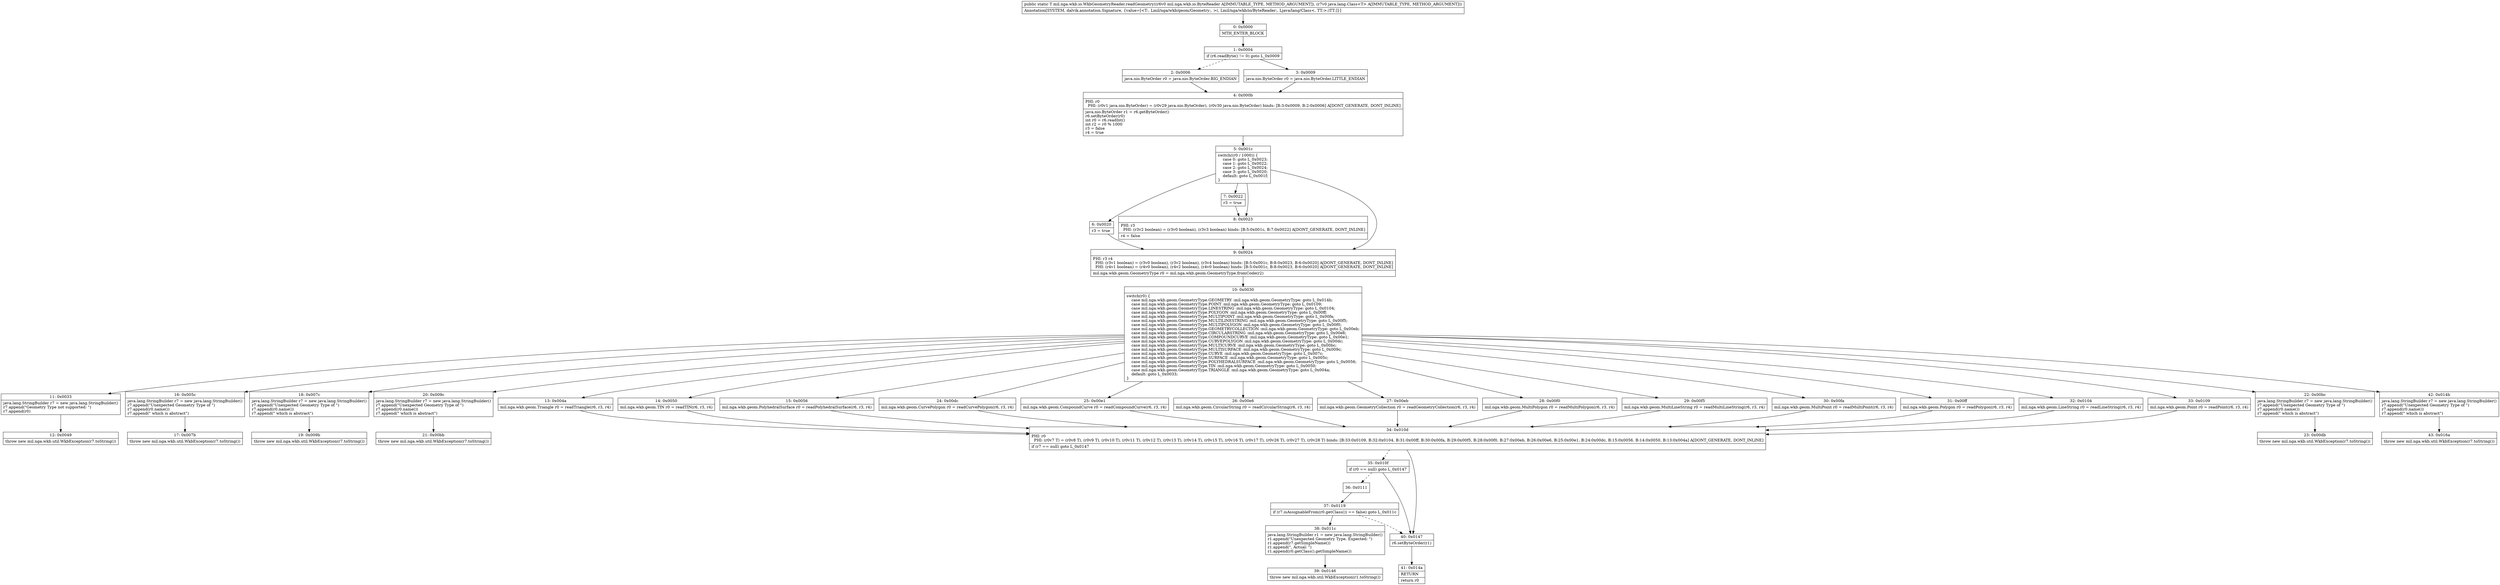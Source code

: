 digraph "CFG formil.nga.wkb.io.WkbGeometryReader.readGeometry(Lmil\/nga\/wkb\/io\/ByteReader;Ljava\/lang\/Class;)Lmil\/nga\/wkb\/geom\/Geometry;" {
Node_0 [shape=record,label="{0\:\ 0x0000|MTH_ENTER_BLOCK\l}"];
Node_1 [shape=record,label="{1\:\ 0x0004|if (r6.readByte() != 0) goto L_0x0009\l}"];
Node_2 [shape=record,label="{2\:\ 0x0006|java.nio.ByteOrder r0 = java.nio.ByteOrder.BIG_ENDIAN\l}"];
Node_3 [shape=record,label="{3\:\ 0x0009|java.nio.ByteOrder r0 = java.nio.ByteOrder.LITTLE_ENDIAN\l}"];
Node_4 [shape=record,label="{4\:\ 0x000b|PHI: r0 \l  PHI: (r0v1 java.nio.ByteOrder) = (r0v29 java.nio.ByteOrder), (r0v30 java.nio.ByteOrder) binds: [B:3:0x0009, B:2:0x0006] A[DONT_GENERATE, DONT_INLINE]\l|java.nio.ByteOrder r1 = r6.getByteOrder()\lr6.setByteOrder(r0)\lint r0 = r6.readInt()\lint r2 = r0 % 1000\lr3 = false\lr4 = true\l}"];
Node_5 [shape=record,label="{5\:\ 0x001c|switch((r0 \/ 1000)) \{\l    case 0: goto L_0x0023;\l    case 1: goto L_0x0022;\l    case 2: goto L_0x0024;\l    case 3: goto L_0x0020;\l    default: goto L_0x001f;\l\}\l}"];
Node_6 [shape=record,label="{6\:\ 0x0020|r3 = true\l}"];
Node_7 [shape=record,label="{7\:\ 0x0022|r3 = true\l}"];
Node_8 [shape=record,label="{8\:\ 0x0023|PHI: r3 \l  PHI: (r3v2 boolean) = (r3v0 boolean), (r3v3 boolean) binds: [B:5:0x001c, B:7:0x0022] A[DONT_GENERATE, DONT_INLINE]\l|r4 = false\l}"];
Node_9 [shape=record,label="{9\:\ 0x0024|PHI: r3 r4 \l  PHI: (r3v1 boolean) = (r3v0 boolean), (r3v2 boolean), (r3v4 boolean) binds: [B:5:0x001c, B:8:0x0023, B:6:0x0020] A[DONT_GENERATE, DONT_INLINE]\l  PHI: (r4v1 boolean) = (r4v0 boolean), (r4v2 boolean), (r4v0 boolean) binds: [B:5:0x001c, B:8:0x0023, B:6:0x0020] A[DONT_GENERATE, DONT_INLINE]\l|mil.nga.wkb.geom.GeometryType r0 = mil.nga.wkb.geom.GeometryType.fromCode(r2)\l}"];
Node_10 [shape=record,label="{10\:\ 0x0030|switch(r0) \{\l    case mil.nga.wkb.geom.GeometryType.GEOMETRY :mil.nga.wkb.geom.GeometryType: goto L_0x014b;\l    case mil.nga.wkb.geom.GeometryType.POINT :mil.nga.wkb.geom.GeometryType: goto L_0x0109;\l    case mil.nga.wkb.geom.GeometryType.LINESTRING :mil.nga.wkb.geom.GeometryType: goto L_0x0104;\l    case mil.nga.wkb.geom.GeometryType.POLYGON :mil.nga.wkb.geom.GeometryType: goto L_0x00ff;\l    case mil.nga.wkb.geom.GeometryType.MULTIPOINT :mil.nga.wkb.geom.GeometryType: goto L_0x00fa;\l    case mil.nga.wkb.geom.GeometryType.MULTILINESTRING :mil.nga.wkb.geom.GeometryType: goto L_0x00f5;\l    case mil.nga.wkb.geom.GeometryType.MULTIPOLYGON :mil.nga.wkb.geom.GeometryType: goto L_0x00f0;\l    case mil.nga.wkb.geom.GeometryType.GEOMETRYCOLLECTION :mil.nga.wkb.geom.GeometryType: goto L_0x00eb;\l    case mil.nga.wkb.geom.GeometryType.CIRCULARSTRING :mil.nga.wkb.geom.GeometryType: goto L_0x00e6;\l    case mil.nga.wkb.geom.GeometryType.COMPOUNDCURVE :mil.nga.wkb.geom.GeometryType: goto L_0x00e1;\l    case mil.nga.wkb.geom.GeometryType.CURVEPOLYGON :mil.nga.wkb.geom.GeometryType: goto L_0x00dc;\l    case mil.nga.wkb.geom.GeometryType.MULTICURVE :mil.nga.wkb.geom.GeometryType: goto L_0x00bc;\l    case mil.nga.wkb.geom.GeometryType.MULTISURFACE :mil.nga.wkb.geom.GeometryType: goto L_0x009c;\l    case mil.nga.wkb.geom.GeometryType.CURVE :mil.nga.wkb.geom.GeometryType: goto L_0x007c;\l    case mil.nga.wkb.geom.GeometryType.SURFACE :mil.nga.wkb.geom.GeometryType: goto L_0x005c;\l    case mil.nga.wkb.geom.GeometryType.POLYHEDRALSURFACE :mil.nga.wkb.geom.GeometryType: goto L_0x0056;\l    case mil.nga.wkb.geom.GeometryType.TIN :mil.nga.wkb.geom.GeometryType: goto L_0x0050;\l    case mil.nga.wkb.geom.GeometryType.TRIANGLE :mil.nga.wkb.geom.GeometryType: goto L_0x004a;\l    default: goto L_0x0033;\l\}\l}"];
Node_11 [shape=record,label="{11\:\ 0x0033|java.lang.StringBuilder r7 = new java.lang.StringBuilder()\lr7.append(\"Geometry Type not supported: \")\lr7.append(r0)\l}"];
Node_12 [shape=record,label="{12\:\ 0x0049|throw new mil.nga.wkb.util.WkbException(r7.toString())\l}"];
Node_13 [shape=record,label="{13\:\ 0x004a|mil.nga.wkb.geom.Triangle r0 = readTriangle(r6, r3, r4)\l}"];
Node_14 [shape=record,label="{14\:\ 0x0050|mil.nga.wkb.geom.TIN r0 = readTIN(r6, r3, r4)\l}"];
Node_15 [shape=record,label="{15\:\ 0x0056|mil.nga.wkb.geom.PolyhedralSurface r0 = readPolyhedralSurface(r6, r3, r4)\l}"];
Node_16 [shape=record,label="{16\:\ 0x005c|java.lang.StringBuilder r7 = new java.lang.StringBuilder()\lr7.append(\"Unexpected Geometry Type of \")\lr7.append(r0.name())\lr7.append(\" which is abstract\")\l}"];
Node_17 [shape=record,label="{17\:\ 0x007b|throw new mil.nga.wkb.util.WkbException(r7.toString())\l}"];
Node_18 [shape=record,label="{18\:\ 0x007c|java.lang.StringBuilder r7 = new java.lang.StringBuilder()\lr7.append(\"Unexpected Geometry Type of \")\lr7.append(r0.name())\lr7.append(\" which is abstract\")\l}"];
Node_19 [shape=record,label="{19\:\ 0x009b|throw new mil.nga.wkb.util.WkbException(r7.toString())\l}"];
Node_20 [shape=record,label="{20\:\ 0x009c|java.lang.StringBuilder r7 = new java.lang.StringBuilder()\lr7.append(\"Unexpected Geometry Type of \")\lr7.append(r0.name())\lr7.append(\" which is abstract\")\l}"];
Node_21 [shape=record,label="{21\:\ 0x00bb|throw new mil.nga.wkb.util.WkbException(r7.toString())\l}"];
Node_22 [shape=record,label="{22\:\ 0x00bc|java.lang.StringBuilder r7 = new java.lang.StringBuilder()\lr7.append(\"Unexpected Geometry Type of \")\lr7.append(r0.name())\lr7.append(\" which is abstract\")\l}"];
Node_23 [shape=record,label="{23\:\ 0x00db|throw new mil.nga.wkb.util.WkbException(r7.toString())\l}"];
Node_24 [shape=record,label="{24\:\ 0x00dc|mil.nga.wkb.geom.CurvePolygon r0 = readCurvePolygon(r6, r3, r4)\l}"];
Node_25 [shape=record,label="{25\:\ 0x00e1|mil.nga.wkb.geom.CompoundCurve r0 = readCompoundCurve(r6, r3, r4)\l}"];
Node_26 [shape=record,label="{26\:\ 0x00e6|mil.nga.wkb.geom.CircularString r0 = readCircularString(r6, r3, r4)\l}"];
Node_27 [shape=record,label="{27\:\ 0x00eb|mil.nga.wkb.geom.GeometryCollection r0 = readGeometryCollection(r6, r3, r4)\l}"];
Node_28 [shape=record,label="{28\:\ 0x00f0|mil.nga.wkb.geom.MultiPolygon r0 = readMultiPolygon(r6, r3, r4)\l}"];
Node_29 [shape=record,label="{29\:\ 0x00f5|mil.nga.wkb.geom.MultiLineString r0 = readMultiLineString(r6, r3, r4)\l}"];
Node_30 [shape=record,label="{30\:\ 0x00fa|mil.nga.wkb.geom.MultiPoint r0 = readMultiPoint(r6, r3, r4)\l}"];
Node_31 [shape=record,label="{31\:\ 0x00ff|mil.nga.wkb.geom.Polygon r0 = readPolygon(r6, r3, r4)\l}"];
Node_32 [shape=record,label="{32\:\ 0x0104|mil.nga.wkb.geom.LineString r0 = readLineString(r6, r3, r4)\l}"];
Node_33 [shape=record,label="{33\:\ 0x0109|mil.nga.wkb.geom.Point r0 = readPoint(r6, r3, r4)\l}"];
Node_34 [shape=record,label="{34\:\ 0x010d|PHI: r0 \l  PHI: (r0v7 T) = (r0v8 T), (r0v9 T), (r0v10 T), (r0v11 T), (r0v12 T), (r0v13 T), (r0v14 T), (r0v15 T), (r0v16 T), (r0v17 T), (r0v26 T), (r0v27 T), (r0v28 T) binds: [B:33:0x0109, B:32:0x0104, B:31:0x00ff, B:30:0x00fa, B:29:0x00f5, B:28:0x00f0, B:27:0x00eb, B:26:0x00e6, B:25:0x00e1, B:24:0x00dc, B:15:0x0056, B:14:0x0050, B:13:0x004a] A[DONT_GENERATE, DONT_INLINE]\l|if (r7 == null) goto L_0x0147\l}"];
Node_35 [shape=record,label="{35\:\ 0x010f|if (r0 == null) goto L_0x0147\l}"];
Node_36 [shape=record,label="{36\:\ 0x0111}"];
Node_37 [shape=record,label="{37\:\ 0x0119|if (r7.isAssignableFrom(r0.getClass()) == false) goto L_0x011c\l}"];
Node_38 [shape=record,label="{38\:\ 0x011c|java.lang.StringBuilder r1 = new java.lang.StringBuilder()\lr1.append(\"Unexpected Geometry Type. Expected: \")\lr1.append(r7.getSimpleName())\lr1.append(\", Actual: \")\lr1.append(r0.getClass().getSimpleName())\l}"];
Node_39 [shape=record,label="{39\:\ 0x0146|throw new mil.nga.wkb.util.WkbException(r1.toString())\l}"];
Node_40 [shape=record,label="{40\:\ 0x0147|r6.setByteOrder(r1)\l}"];
Node_41 [shape=record,label="{41\:\ 0x014a|RETURN\l|return r0\l}"];
Node_42 [shape=record,label="{42\:\ 0x014b|java.lang.StringBuilder r7 = new java.lang.StringBuilder()\lr7.append(\"Unexpected Geometry Type of \")\lr7.append(r0.name())\lr7.append(\" which is abstract\")\l}"];
Node_43 [shape=record,label="{43\:\ 0x016a|throw new mil.nga.wkb.util.WkbException(r7.toString())\l}"];
MethodNode[shape=record,label="{public static T mil.nga.wkb.io.WkbGeometryReader.readGeometry((r6v0 mil.nga.wkb.io.ByteReader A[IMMUTABLE_TYPE, METHOD_ARGUMENT]), (r7v0 java.lang.Class\<T\> A[IMMUTABLE_TYPE, METHOD_ARGUMENT]))  | Annotation[SYSTEM, dalvik.annotation.Signature, \{value=[\<T:, Lmil\/nga\/wkb\/geom\/Geometry;, \>(, Lmil\/nga\/wkb\/io\/ByteReader;, Ljava\/lang\/Class\<, TT;\>;)TT;]\}]\l}"];
MethodNode -> Node_0;
Node_0 -> Node_1;
Node_1 -> Node_2[style=dashed];
Node_1 -> Node_3;
Node_2 -> Node_4;
Node_3 -> Node_4;
Node_4 -> Node_5;
Node_5 -> Node_6;
Node_5 -> Node_7;
Node_5 -> Node_8;
Node_5 -> Node_9;
Node_6 -> Node_9;
Node_7 -> Node_8;
Node_8 -> Node_9;
Node_9 -> Node_10;
Node_10 -> Node_11;
Node_10 -> Node_13;
Node_10 -> Node_14;
Node_10 -> Node_15;
Node_10 -> Node_16;
Node_10 -> Node_18;
Node_10 -> Node_20;
Node_10 -> Node_22;
Node_10 -> Node_24;
Node_10 -> Node_25;
Node_10 -> Node_26;
Node_10 -> Node_27;
Node_10 -> Node_28;
Node_10 -> Node_29;
Node_10 -> Node_30;
Node_10 -> Node_31;
Node_10 -> Node_32;
Node_10 -> Node_33;
Node_10 -> Node_42;
Node_11 -> Node_12;
Node_13 -> Node_34;
Node_14 -> Node_34;
Node_15 -> Node_34;
Node_16 -> Node_17;
Node_18 -> Node_19;
Node_20 -> Node_21;
Node_22 -> Node_23;
Node_24 -> Node_34;
Node_25 -> Node_34;
Node_26 -> Node_34;
Node_27 -> Node_34;
Node_28 -> Node_34;
Node_29 -> Node_34;
Node_30 -> Node_34;
Node_31 -> Node_34;
Node_32 -> Node_34;
Node_33 -> Node_34;
Node_34 -> Node_35[style=dashed];
Node_34 -> Node_40;
Node_35 -> Node_36[style=dashed];
Node_35 -> Node_40;
Node_36 -> Node_37;
Node_37 -> Node_38;
Node_37 -> Node_40[style=dashed];
Node_38 -> Node_39;
Node_40 -> Node_41;
Node_42 -> Node_43;
}

